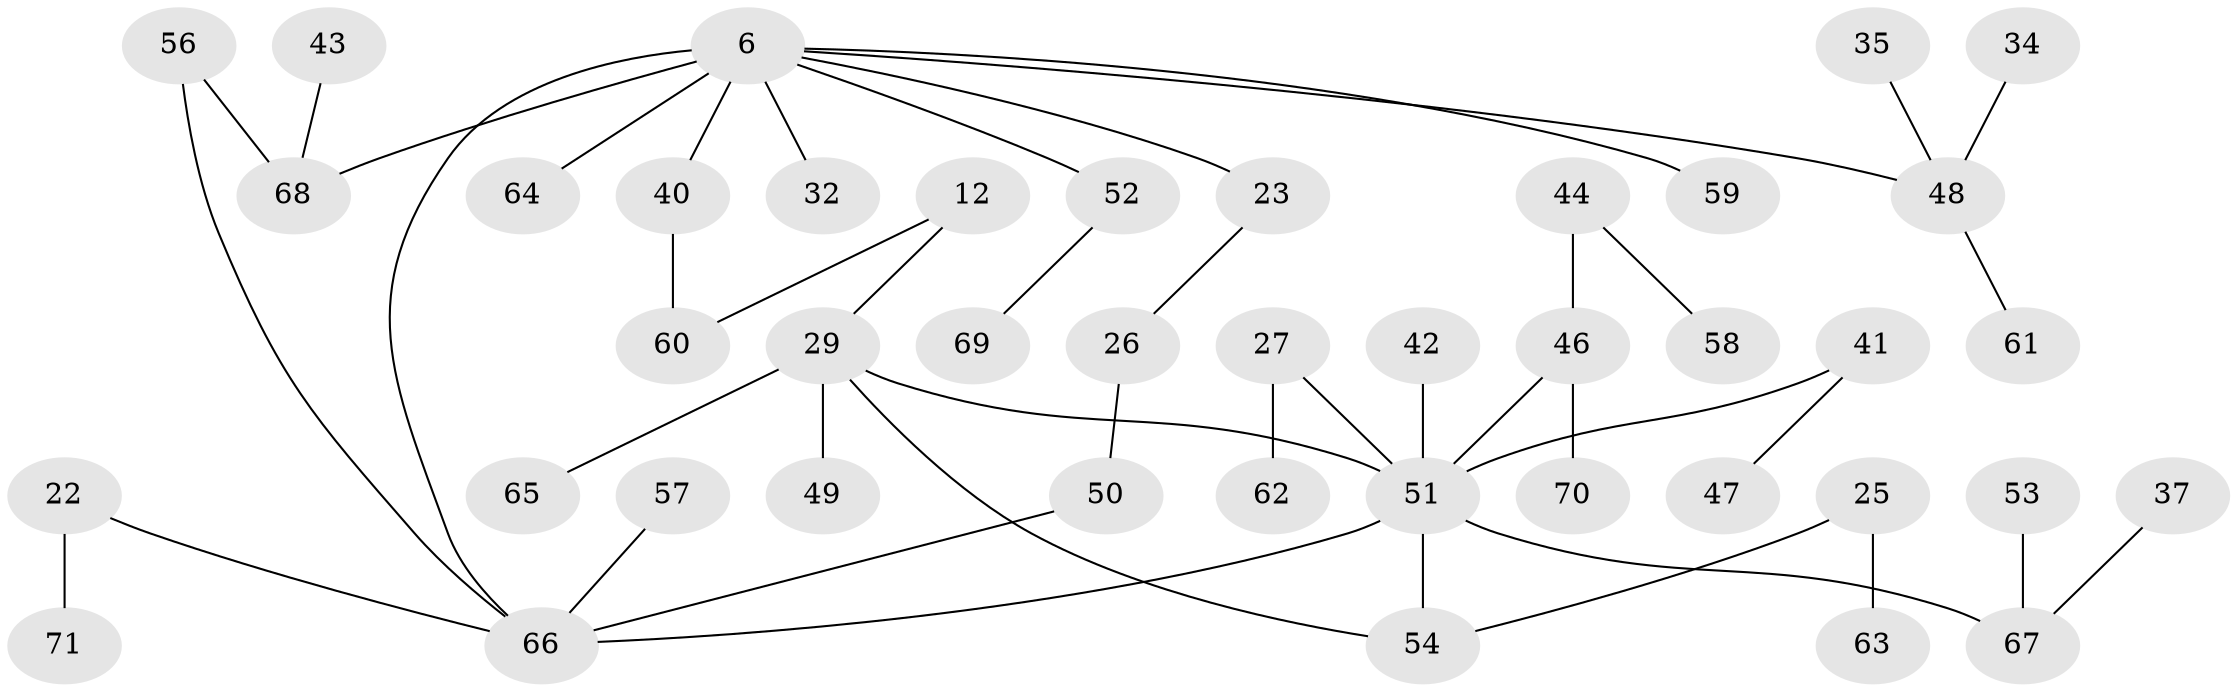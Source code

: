 // original degree distribution, {5: 0.056338028169014086, 6: 0.04225352112676056, 3: 0.15492957746478872, 1: 0.352112676056338, 4: 0.04225352112676056, 2: 0.352112676056338}
// Generated by graph-tools (version 1.1) at 2025/45/03/04/25 21:45:52]
// undirected, 42 vertices, 45 edges
graph export_dot {
graph [start="1"]
  node [color=gray90,style=filled];
  6 [super="+5"];
  12;
  22;
  23;
  25;
  26;
  27;
  29 [super="+10"];
  32 [super="+13"];
  34;
  35;
  37;
  40;
  41;
  42;
  43;
  44 [super="+31"];
  46 [super="+24"];
  47;
  48 [super="+16+21"];
  49;
  50;
  51 [super="+19+33+8"];
  52 [super="+30"];
  53;
  54 [super="+11"];
  56;
  57;
  58;
  59;
  60;
  61;
  62;
  63;
  64 [super="+18"];
  65;
  66 [super="+20+55+39+45+17"];
  67 [super="+14"];
  68 [super="+38"];
  69;
  70;
  71;
  6 -- 23;
  6 -- 59;
  6 -- 64 [weight=2];
  6 -- 40;
  6 -- 48;
  6 -- 52;
  6 -- 32;
  6 -- 66;
  6 -- 68;
  12 -- 29 [weight=2];
  12 -- 60;
  22 -- 71;
  22 -- 66;
  23 -- 26;
  25 -- 63;
  25 -- 54;
  26 -- 50;
  27 -- 62;
  27 -- 51;
  29 -- 65;
  29 -- 49 [weight=2];
  29 -- 51;
  29 -- 54;
  34 -- 48;
  35 -- 48;
  37 -- 67;
  40 -- 60;
  41 -- 47;
  41 -- 51;
  42 -- 51;
  43 -- 68;
  44 -- 58;
  44 -- 46 [weight=2];
  46 -- 70;
  46 -- 51;
  48 -- 61;
  50 -- 66;
  51 -- 54 [weight=2];
  51 -- 66;
  51 -- 67;
  52 -- 69;
  53 -- 67;
  56 -- 68;
  56 -- 66;
  57 -- 66;
}
